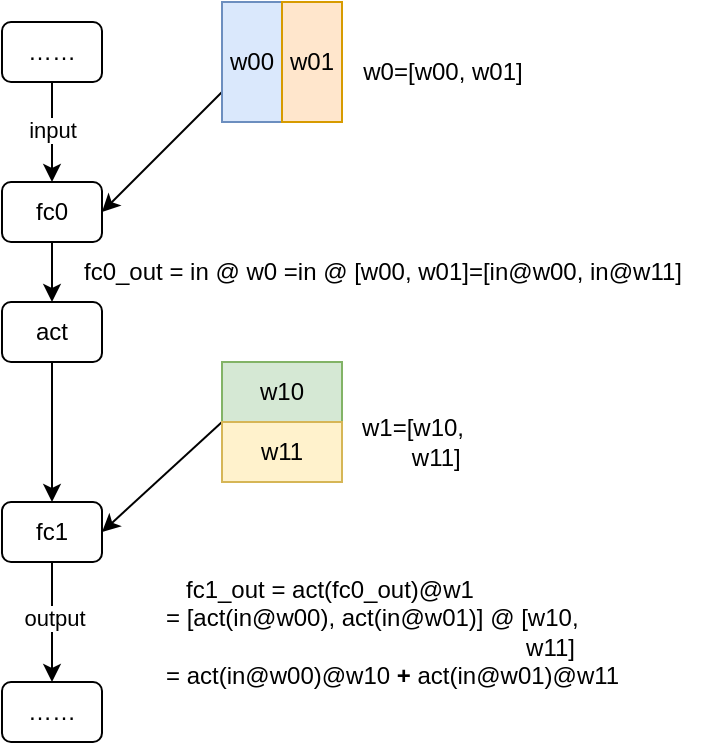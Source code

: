 <mxfile version="28.0.6">
  <diagram name="第 1 页" id="M_yc2-1xa4E7U1q07K4p">
    <mxGraphModel dx="1653" dy="857" grid="1" gridSize="10" guides="1" tooltips="1" connect="1" arrows="1" fold="1" page="1" pageScale="1" pageWidth="1169" pageHeight="827" math="0" shadow="0">
      <root>
        <mxCell id="0" />
        <mxCell id="1" parent="0" />
        <mxCell id="1PNZHOE2NUTSLbtQ-sFq-12" style="edgeStyle=none;rounded=0;orthogonalLoop=1;jettySize=auto;html=1;entryX=0.5;entryY=0;entryDx=0;entryDy=0;" edge="1" parent="1" source="1PNZHOE2NUTSLbtQ-sFq-1" target="1PNZHOE2NUTSLbtQ-sFq-11">
          <mxGeometry relative="1" as="geometry" />
        </mxCell>
        <mxCell id="1PNZHOE2NUTSLbtQ-sFq-1" value="fc0" style="rounded=1;whiteSpace=wrap;html=1;" vertex="1" parent="1">
          <mxGeometry x="180" y="150" width="50" height="30" as="geometry" />
        </mxCell>
        <mxCell id="1PNZHOE2NUTSLbtQ-sFq-5" style="edgeStyle=orthogonalEdgeStyle;rounded=0;orthogonalLoop=1;jettySize=auto;html=1;entryX=0.5;entryY=0;entryDx=0;entryDy=0;" edge="1" parent="1" source="1PNZHOE2NUTSLbtQ-sFq-4" target="1PNZHOE2NUTSLbtQ-sFq-1">
          <mxGeometry relative="1" as="geometry" />
        </mxCell>
        <mxCell id="1PNZHOE2NUTSLbtQ-sFq-6" value="input" style="edgeLabel;html=1;align=center;verticalAlign=middle;resizable=0;points=[];" vertex="1" connectable="0" parent="1PNZHOE2NUTSLbtQ-sFq-5">
          <mxGeometry x="-0.048" relative="1" as="geometry">
            <mxPoint as="offset" />
          </mxGeometry>
        </mxCell>
        <mxCell id="1PNZHOE2NUTSLbtQ-sFq-4" value="……" style="rounded=1;whiteSpace=wrap;html=1;" vertex="1" parent="1">
          <mxGeometry x="180" y="70" width="50" height="30" as="geometry" />
        </mxCell>
        <mxCell id="1PNZHOE2NUTSLbtQ-sFq-10" style="edgeStyle=none;rounded=0;orthogonalLoop=1;jettySize=auto;html=1;entryX=1;entryY=0.5;entryDx=0;entryDy=0;exitX=0;exitY=0.75;exitDx=0;exitDy=0;" edge="1" parent="1" source="1PNZHOE2NUTSLbtQ-sFq-30" target="1PNZHOE2NUTSLbtQ-sFq-1">
          <mxGeometry relative="1" as="geometry">
            <mxPoint x="301.25" y="120" as="sourcePoint" />
          </mxGeometry>
        </mxCell>
        <mxCell id="1PNZHOE2NUTSLbtQ-sFq-14" style="edgeStyle=none;rounded=0;orthogonalLoop=1;jettySize=auto;html=1;entryX=0.5;entryY=0;entryDx=0;entryDy=0;" edge="1" parent="1" source="1PNZHOE2NUTSLbtQ-sFq-11" target="1PNZHOE2NUTSLbtQ-sFq-13">
          <mxGeometry relative="1" as="geometry" />
        </mxCell>
        <mxCell id="1PNZHOE2NUTSLbtQ-sFq-11" value="act" style="rounded=1;whiteSpace=wrap;html=1;" vertex="1" parent="1">
          <mxGeometry x="180" y="210" width="50" height="30" as="geometry" />
        </mxCell>
        <mxCell id="1PNZHOE2NUTSLbtQ-sFq-18" style="edgeStyle=none;rounded=0;orthogonalLoop=1;jettySize=auto;html=1;entryX=0.5;entryY=0;entryDx=0;entryDy=0;" edge="1" parent="1" source="1PNZHOE2NUTSLbtQ-sFq-13" target="1PNZHOE2NUTSLbtQ-sFq-17">
          <mxGeometry relative="1" as="geometry" />
        </mxCell>
        <mxCell id="1PNZHOE2NUTSLbtQ-sFq-19" value="output" style="edgeLabel;html=1;align=center;verticalAlign=middle;resizable=0;points=[];" vertex="1" connectable="0" parent="1PNZHOE2NUTSLbtQ-sFq-18">
          <mxGeometry x="-0.09" y="1" relative="1" as="geometry">
            <mxPoint as="offset" />
          </mxGeometry>
        </mxCell>
        <mxCell id="1PNZHOE2NUTSLbtQ-sFq-13" value="fc1" style="rounded=1;whiteSpace=wrap;html=1;" vertex="1" parent="1">
          <mxGeometry x="180" y="310" width="50" height="30" as="geometry" />
        </mxCell>
        <mxCell id="1PNZHOE2NUTSLbtQ-sFq-16" style="edgeStyle=none;rounded=0;orthogonalLoop=1;jettySize=auto;html=1;entryX=1;entryY=0.5;entryDx=0;entryDy=0;exitX=0;exitY=0;exitDx=0;exitDy=0;" edge="1" parent="1" source="1PNZHOE2NUTSLbtQ-sFq-35" target="1PNZHOE2NUTSLbtQ-sFq-13">
          <mxGeometry relative="1" as="geometry">
            <mxPoint x="300" y="255.526" as="sourcePoint" />
          </mxGeometry>
        </mxCell>
        <mxCell id="1PNZHOE2NUTSLbtQ-sFq-17" value="……" style="rounded=1;whiteSpace=wrap;html=1;" vertex="1" parent="1">
          <mxGeometry x="180" y="400" width="50" height="30" as="geometry" />
        </mxCell>
        <mxCell id="1PNZHOE2NUTSLbtQ-sFq-20" value="w0=[w00, w01]" style="text;html=1;align=center;verticalAlign=middle;resizable=0;points=[];autosize=1;strokeColor=none;fillColor=none;" vertex="1" parent="1">
          <mxGeometry x="350" y="80" width="100" height="30" as="geometry" />
        </mxCell>
        <mxCell id="1PNZHOE2NUTSLbtQ-sFq-21" value="&lt;div&gt;w1=[w10,&lt;/div&gt;&lt;div&gt;&amp;nbsp;&amp;nbsp;&amp;nbsp;&amp;nbsp;&amp;nbsp;&amp;nbsp; w11]&lt;/div&gt;" style="text;html=1;align=center;verticalAlign=middle;resizable=0;points=[];autosize=1;strokeColor=none;fillColor=none;" vertex="1" parent="1">
          <mxGeometry x="350" y="260" width="70" height="40" as="geometry" />
        </mxCell>
        <mxCell id="1PNZHOE2NUTSLbtQ-sFq-22" value="fc0_out = in @ w0 =in @ [w00, w01]=[in@w00, in@w11]" style="text;html=1;align=center;verticalAlign=middle;resizable=0;points=[];autosize=1;strokeColor=none;fillColor=none;" vertex="1" parent="1">
          <mxGeometry x="210" y="180" width="320" height="30" as="geometry" />
        </mxCell>
        <mxCell id="1PNZHOE2NUTSLbtQ-sFq-23" value="&lt;div align=&quot;left&quot;&gt;&amp;nbsp;&amp;nbsp; fc1_out = act(fc0_out)@w1&lt;/div&gt;&lt;div align=&quot;left&quot;&gt;= [act(in@w00), act(in@w01)] @ [w10,&lt;/div&gt;&lt;div align=&quot;left&quot;&gt;&amp;nbsp;&amp;nbsp;&amp;nbsp;&amp;nbsp;&amp;nbsp;&amp;nbsp;&amp;nbsp;&amp;nbsp;&amp;nbsp;&amp;nbsp;&amp;nbsp;&amp;nbsp;&amp;nbsp;&amp;nbsp;&amp;nbsp;&amp;nbsp;&amp;nbsp;&amp;nbsp;&amp;nbsp;&amp;nbsp;&amp;nbsp;&amp;nbsp;&amp;nbsp;&amp;nbsp;&amp;nbsp;&amp;nbsp;&amp;nbsp;&amp;nbsp;&amp;nbsp;&amp;nbsp;&amp;nbsp;&amp;nbsp;&amp;nbsp;&amp;nbsp;&amp;nbsp;&amp;nbsp;&amp;nbsp;&amp;nbsp;&amp;nbsp;&amp;nbsp;&amp;nbsp;&amp;nbsp;&amp;nbsp;&amp;nbsp;&amp;nbsp;&amp;nbsp;&amp;nbsp;&amp;nbsp;&amp;nbsp;&amp;nbsp;&amp;nbsp;&amp;nbsp;&amp;nbsp; w11]&lt;/div&gt;&lt;div align=&quot;left&quot;&gt;= act(in@w00)@w10 &lt;b&gt;+&lt;/b&gt; act(in@w01)@w11&lt;br&gt;&lt;/div&gt;" style="text;html=1;align=left;verticalAlign=middle;resizable=0;points=[];autosize=1;strokeColor=none;fillColor=none;" vertex="1" parent="1">
          <mxGeometry x="260" y="340" width="250" height="70" as="geometry" />
        </mxCell>
        <mxCell id="1PNZHOE2NUTSLbtQ-sFq-29" value="" style="group" vertex="1" connectable="0" parent="1">
          <mxGeometry x="290" y="60" width="60" height="60" as="geometry" />
        </mxCell>
        <mxCell id="1PNZHOE2NUTSLbtQ-sFq-30" value="w00" style="rounded=0;whiteSpace=wrap;html=1;fillColor=#dae8fc;strokeColor=#6c8ebf;" vertex="1" parent="1PNZHOE2NUTSLbtQ-sFq-29">
          <mxGeometry width="30" height="60" as="geometry" />
        </mxCell>
        <mxCell id="1PNZHOE2NUTSLbtQ-sFq-33" style="edgeStyle=none;rounded=0;orthogonalLoop=1;jettySize=auto;html=1;exitX=0;exitY=0.5;exitDx=0;exitDy=0;" edge="1" parent="1PNZHOE2NUTSLbtQ-sFq-29" source="1PNZHOE2NUTSLbtQ-sFq-31" target="1PNZHOE2NUTSLbtQ-sFq-30">
          <mxGeometry relative="1" as="geometry" />
        </mxCell>
        <mxCell id="1PNZHOE2NUTSLbtQ-sFq-31" value="w01" style="rounded=0;whiteSpace=wrap;html=1;fillColor=#ffe6cc;strokeColor=#d79b00;" vertex="1" parent="1PNZHOE2NUTSLbtQ-sFq-29">
          <mxGeometry x="30" width="30" height="60" as="geometry" />
        </mxCell>
        <mxCell id="1PNZHOE2NUTSLbtQ-sFq-37" value="" style="group" vertex="1" connectable="0" parent="1">
          <mxGeometry x="290" y="240" width="60" height="60" as="geometry" />
        </mxCell>
        <mxCell id="1PNZHOE2NUTSLbtQ-sFq-34" value="w10" style="rounded=0;whiteSpace=wrap;html=1;fillColor=#d5e8d4;strokeColor=#82b366;" vertex="1" parent="1PNZHOE2NUTSLbtQ-sFq-37">
          <mxGeometry width="60" height="30" as="geometry" />
        </mxCell>
        <mxCell id="1PNZHOE2NUTSLbtQ-sFq-35" value="w11" style="rounded=0;whiteSpace=wrap;html=1;fillColor=#fff2cc;strokeColor=#d6b656;" vertex="1" parent="1PNZHOE2NUTSLbtQ-sFq-37">
          <mxGeometry y="30" width="60" height="30" as="geometry" />
        </mxCell>
        <mxCell id="1PNZHOE2NUTSLbtQ-sFq-38" style="edgeStyle=none;rounded=0;orthogonalLoop=1;jettySize=auto;html=1;exitX=0.25;exitY=1;exitDx=0;exitDy=0;" edge="1" parent="1PNZHOE2NUTSLbtQ-sFq-37" source="1PNZHOE2NUTSLbtQ-sFq-34" target="1PNZHOE2NUTSLbtQ-sFq-34">
          <mxGeometry relative="1" as="geometry" />
        </mxCell>
      </root>
    </mxGraphModel>
  </diagram>
</mxfile>
